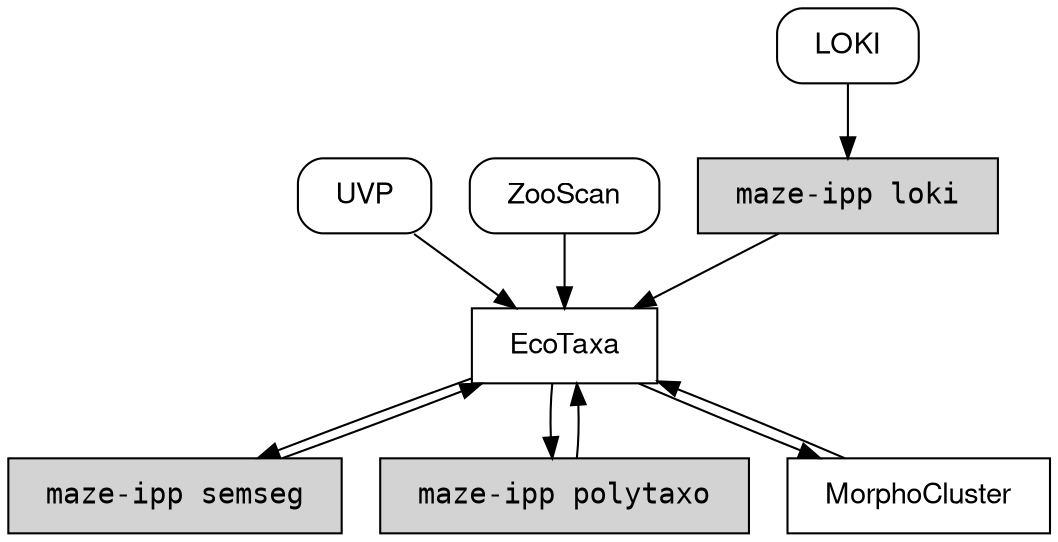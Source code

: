 digraph mygraph {
  fontname="Helvetica,Arial,sans-serif"
  node [shape=box margin="0.25,0"];
  edge [fontname="Helvetica,Arial,sans-serif"]

  node [fontname="monospace" style="filled"]
  "maze-ipp loki"
  "maze-ipp semseg"
  "maze-ipp polytaxo"

  node [fontname="Helvetica,Arial,sans-serif" style=""]

  "EcoTaxa" -> "MorphoCluster" -> "EcoTaxa" -> "maze-ipp semseg" -> "EcoTaxa";
  "EcoTaxa" -> "maze-ipp polytaxo" -> "EcoTaxa";


  node [style="rounded"];
  "LOKI" -> "maze-ipp loki" -> "EcoTaxa";
  "UVP" -> "EcoTaxa";
  "ZooScan" -> "EcoTaxa";
}
